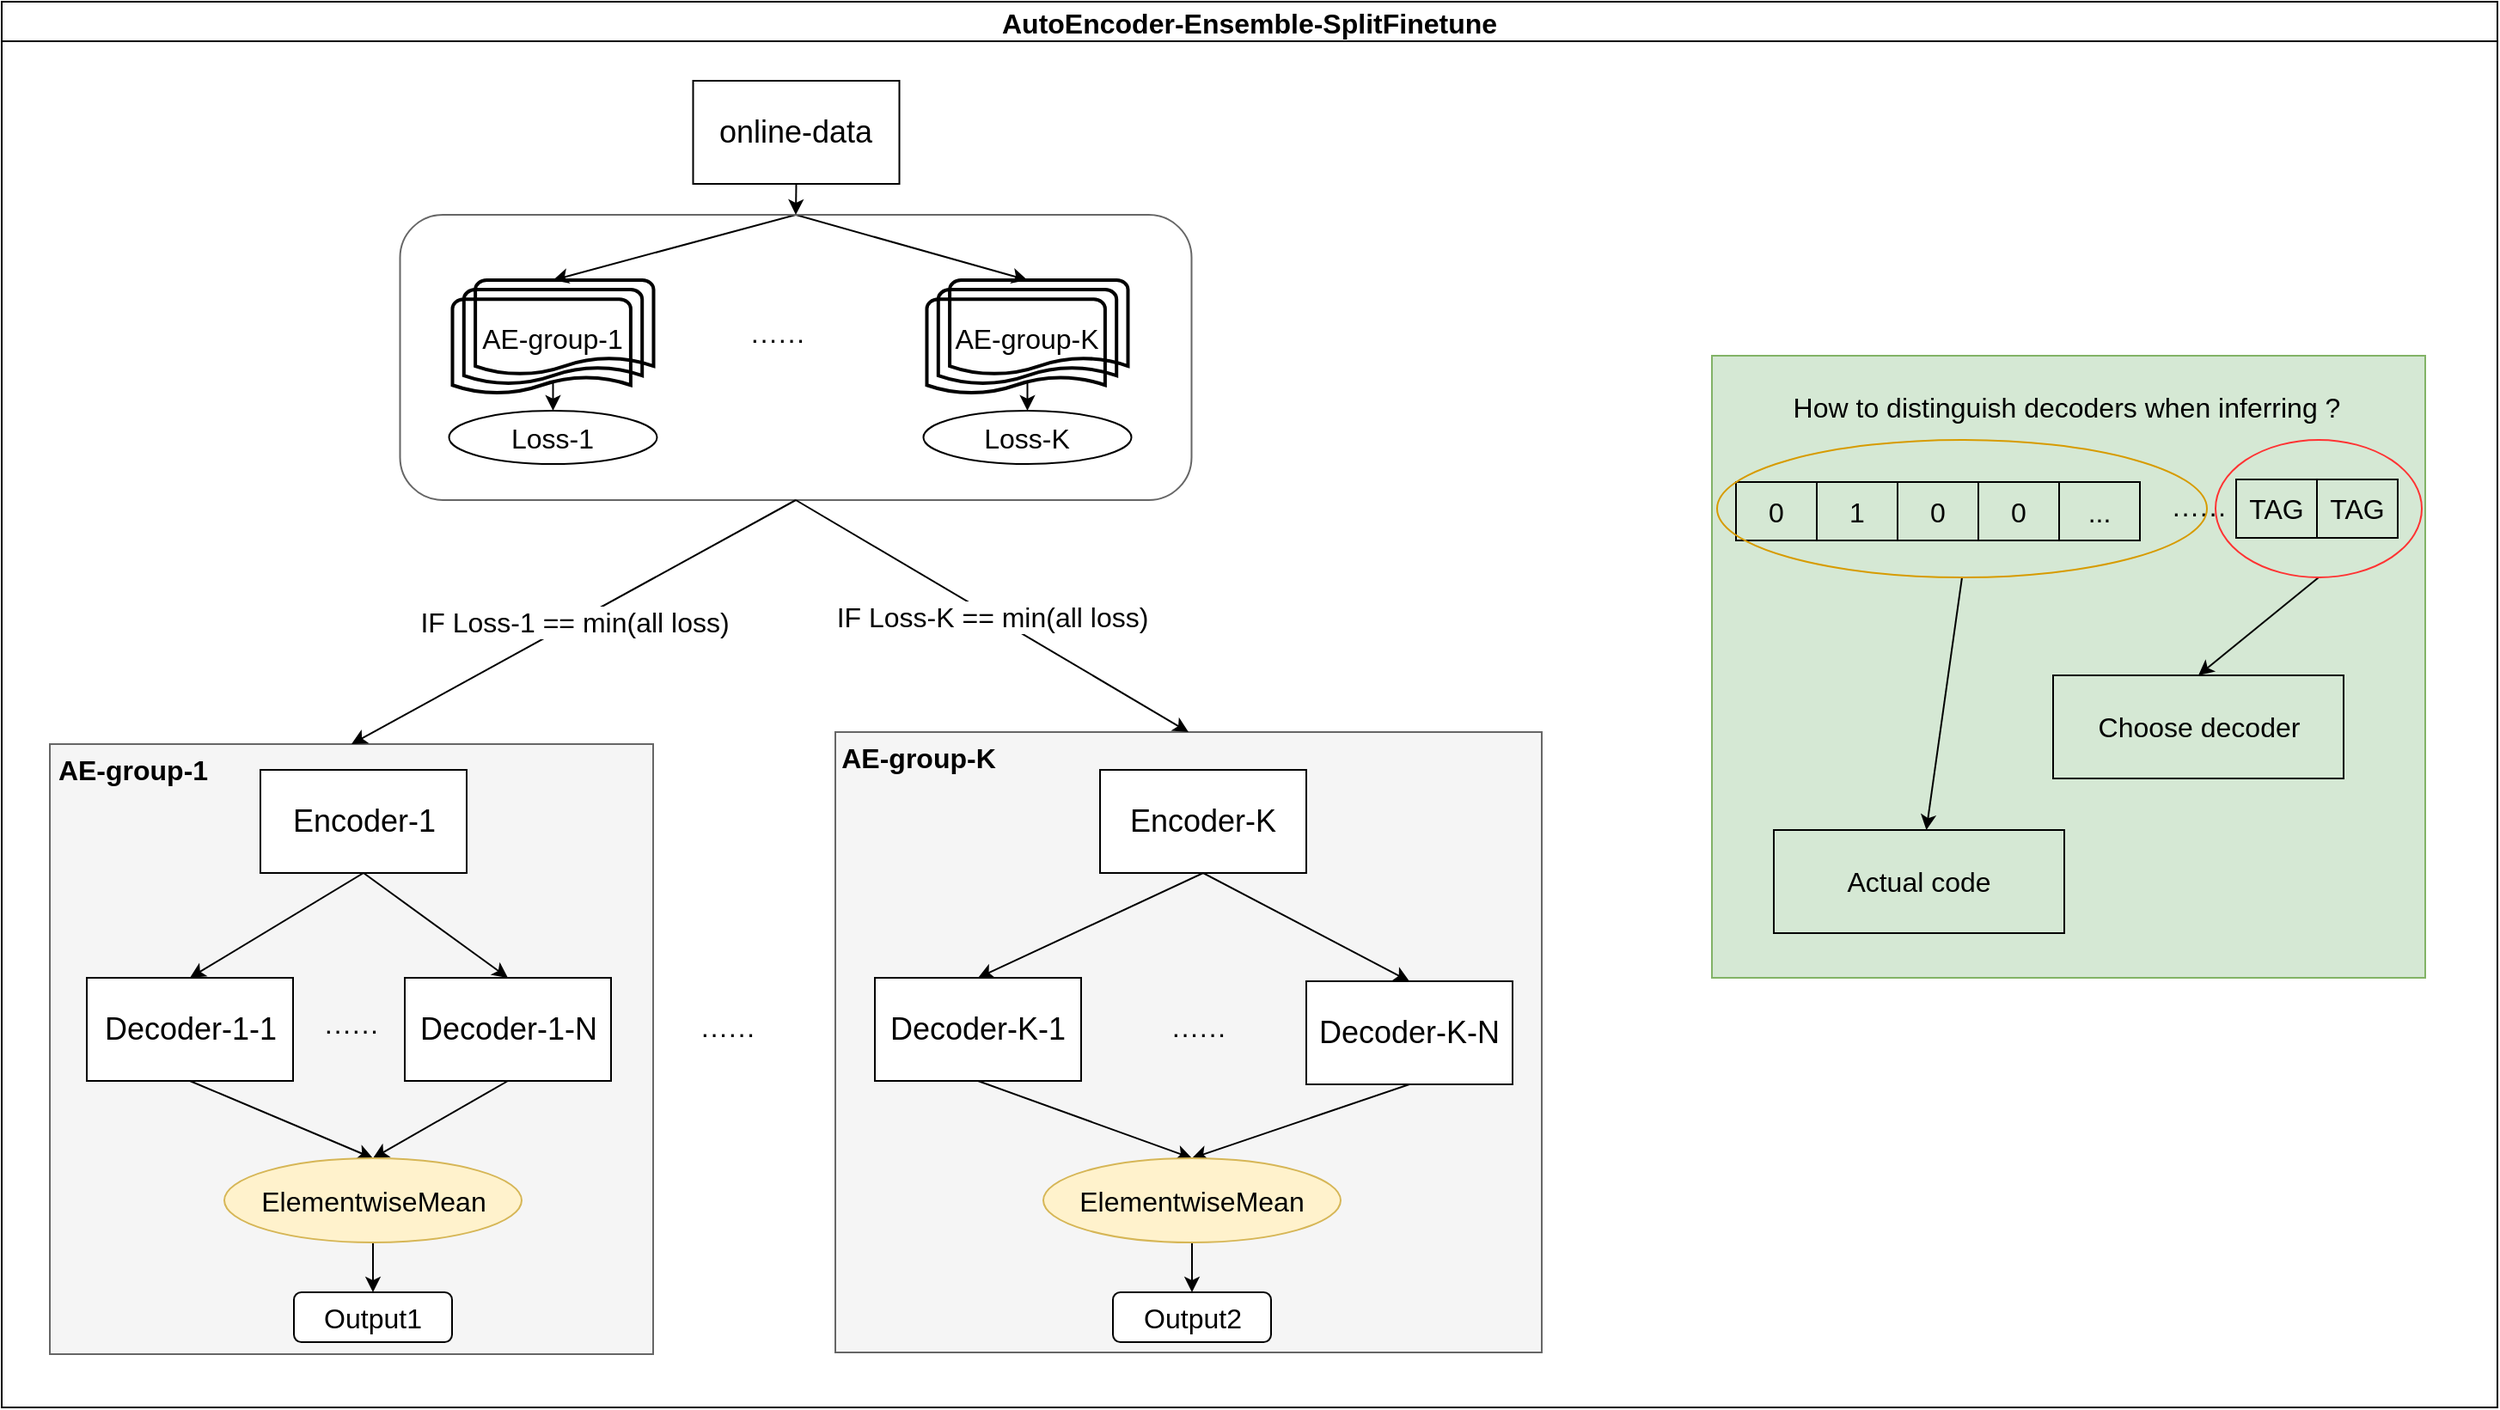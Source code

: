 <mxfile version="20.1.1" type="github">
  <diagram id="4RL0QO2y5Sd6n8bJavTg" name="Page-1">
    <mxGraphModel dx="2127" dy="979" grid="0" gridSize="10" guides="1" tooltips="1" connect="1" arrows="1" fold="1" page="0" pageScale="1" pageWidth="827" pageHeight="1169" math="0" shadow="0">
      <root>
        <mxCell id="0" />
        <mxCell id="1" parent="0" />
        <mxCell id="w3NTAJaa0J1Jvlo2QH89-1" value="AutoEncoder-Ensemble-SplitFinetune" style="swimlane;fontSize=16;" vertex="1" parent="1">
          <mxGeometry x="-66" y="94" width="1452" height="818" as="geometry" />
        </mxCell>
        <mxCell id="w3NTAJaa0J1Jvlo2QH89-60" style="edgeStyle=none;rounded=0;orthogonalLoop=1;jettySize=auto;html=1;exitX=0.5;exitY=0;exitDx=0;exitDy=0;entryX=0.5;entryY=0;entryDx=0;entryDy=0;entryPerimeter=0;fontSize=16;" edge="1" parent="w3NTAJaa0J1Jvlo2QH89-1" source="w3NTAJaa0J1Jvlo2QH89-51" target="w3NTAJaa0J1Jvlo2QH89-50">
          <mxGeometry relative="1" as="geometry" />
        </mxCell>
        <mxCell id="w3NTAJaa0J1Jvlo2QH89-61" style="edgeStyle=none;rounded=0;orthogonalLoop=1;jettySize=auto;html=1;exitX=0.5;exitY=0;exitDx=0;exitDy=0;entryX=0.5;entryY=0;entryDx=0;entryDy=0;entryPerimeter=0;fontSize=16;" edge="1" parent="w3NTAJaa0J1Jvlo2QH89-1" source="w3NTAJaa0J1Jvlo2QH89-51" target="w3NTAJaa0J1Jvlo2QH89-53">
          <mxGeometry relative="1" as="geometry" />
        </mxCell>
        <mxCell id="w3NTAJaa0J1Jvlo2QH89-51" value="" style="rounded=1;whiteSpace=wrap;html=1;fontSize=16;fillColor=none;fontColor=#333333;strokeColor=#666666;" vertex="1" parent="w3NTAJaa0J1Jvlo2QH89-1">
          <mxGeometry x="231.75" y="124" width="460.5" height="166" as="geometry" />
        </mxCell>
        <mxCell id="w3NTAJaa0J1Jvlo2QH89-47" value="" style="rounded=0;whiteSpace=wrap;html=1;fillColor=#f5f5f5;fontColor=#333333;strokeColor=#666666;" vertex="1" parent="w3NTAJaa0J1Jvlo2QH89-1">
          <mxGeometry x="485" y="425" width="411" height="361" as="geometry" />
        </mxCell>
        <mxCell id="w3NTAJaa0J1Jvlo2QH89-46" value="" style="rounded=0;whiteSpace=wrap;html=1;fillColor=#f5f5f5;fontColor=#333333;strokeColor=#666666;" vertex="1" parent="w3NTAJaa0J1Jvlo2QH89-1">
          <mxGeometry x="28" y="432" width="351" height="355" as="geometry" />
        </mxCell>
        <mxCell id="w3NTAJaa0J1Jvlo2QH89-2" style="rounded=0;orthogonalLoop=1;jettySize=auto;html=1;exitX=0.5;exitY=1;exitDx=0;exitDy=0;entryX=0.5;entryY=0;entryDx=0;entryDy=0;fontSize=16;" edge="1" parent="w3NTAJaa0J1Jvlo2QH89-1" source="w3NTAJaa0J1Jvlo2QH89-6" target="w3NTAJaa0J1Jvlo2QH89-8">
          <mxGeometry relative="1" as="geometry" />
        </mxCell>
        <mxCell id="w3NTAJaa0J1Jvlo2QH89-32" style="edgeStyle=none;rounded=0;orthogonalLoop=1;jettySize=auto;html=1;exitX=0.5;exitY=1;exitDx=0;exitDy=0;entryX=0.5;entryY=0;entryDx=0;entryDy=0;" edge="1" parent="w3NTAJaa0J1Jvlo2QH89-1" source="w3NTAJaa0J1Jvlo2QH89-6" target="w3NTAJaa0J1Jvlo2QH89-10">
          <mxGeometry relative="1" as="geometry" />
        </mxCell>
        <mxCell id="w3NTAJaa0J1Jvlo2QH89-6" value="&lt;font style=&quot;font-size: 18px;&quot;&gt;Encoder-1&lt;/font&gt;" style="rounded=0;whiteSpace=wrap;html=1;" vertex="1" parent="w3NTAJaa0J1Jvlo2QH89-1">
          <mxGeometry x="150.5" y="447" width="120" height="60" as="geometry" />
        </mxCell>
        <mxCell id="w3NTAJaa0J1Jvlo2QH89-7" style="edgeStyle=none;rounded=0;orthogonalLoop=1;jettySize=auto;html=1;exitX=0.5;exitY=1;exitDx=0;exitDy=0;entryX=0.5;entryY=0;entryDx=0;entryDy=0;" edge="1" parent="w3NTAJaa0J1Jvlo2QH89-1" source="w3NTAJaa0J1Jvlo2QH89-8" target="w3NTAJaa0J1Jvlo2QH89-17">
          <mxGeometry relative="1" as="geometry" />
        </mxCell>
        <mxCell id="w3NTAJaa0J1Jvlo2QH89-8" value="&lt;font style=&quot;font-size: 18px;&quot;&gt;Decoder-1-1&lt;br&gt;&lt;/font&gt;" style="rounded=0;whiteSpace=wrap;html=1;" vertex="1" parent="w3NTAJaa0J1Jvlo2QH89-1">
          <mxGeometry x="49.5" y="568" width="120" height="60" as="geometry" />
        </mxCell>
        <mxCell id="w3NTAJaa0J1Jvlo2QH89-9" style="edgeStyle=none;rounded=0;orthogonalLoop=1;jettySize=auto;html=1;exitX=0.5;exitY=1;exitDx=0;exitDy=0;entryX=0.5;entryY=0;entryDx=0;entryDy=0;" edge="1" parent="w3NTAJaa0J1Jvlo2QH89-1" source="w3NTAJaa0J1Jvlo2QH89-10" target="w3NTAJaa0J1Jvlo2QH89-17">
          <mxGeometry relative="1" as="geometry" />
        </mxCell>
        <mxCell id="w3NTAJaa0J1Jvlo2QH89-10" value="&lt;font style=&quot;font-size: 18px;&quot;&gt;Decoder-1-N&lt;br&gt;&lt;/font&gt;" style="rounded=0;whiteSpace=wrap;html=1;" vertex="1" parent="w3NTAJaa0J1Jvlo2QH89-1">
          <mxGeometry x="234.5" y="568" width="120" height="60" as="geometry" />
        </mxCell>
        <mxCell id="w3NTAJaa0J1Jvlo2QH89-36" style="edgeStyle=none;rounded=0;orthogonalLoop=1;jettySize=auto;html=1;exitX=0.5;exitY=1;exitDx=0;exitDy=0;entryX=0.5;entryY=0;entryDx=0;entryDy=0;" edge="1" parent="w3NTAJaa0J1Jvlo2QH89-1" source="w3NTAJaa0J1Jvlo2QH89-12" target="w3NTAJaa0J1Jvlo2QH89-35">
          <mxGeometry relative="1" as="geometry" />
        </mxCell>
        <mxCell id="w3NTAJaa0J1Jvlo2QH89-12" value="&lt;font style=&quot;font-size: 18px;&quot;&gt;Decoder-K-1&lt;br&gt;&lt;/font&gt;" style="rounded=0;whiteSpace=wrap;html=1;" vertex="1" parent="w3NTAJaa0J1Jvlo2QH89-1">
          <mxGeometry x="508" y="568" width="120" height="60" as="geometry" />
        </mxCell>
        <mxCell id="w3NTAJaa0J1Jvlo2QH89-37" style="edgeStyle=none;rounded=0;orthogonalLoop=1;jettySize=auto;html=1;exitX=0.5;exitY=1;exitDx=0;exitDy=0;entryX=0.5;entryY=0;entryDx=0;entryDy=0;" edge="1" parent="w3NTAJaa0J1Jvlo2QH89-1" source="w3NTAJaa0J1Jvlo2QH89-14" target="w3NTAJaa0J1Jvlo2QH89-35">
          <mxGeometry relative="1" as="geometry" />
        </mxCell>
        <mxCell id="w3NTAJaa0J1Jvlo2QH89-14" value="&lt;span style=&quot;font-size: 18px;&quot;&gt;Decoder-K-N&lt;/span&gt;" style="rounded=0;whiteSpace=wrap;html=1;" vertex="1" parent="w3NTAJaa0J1Jvlo2QH89-1">
          <mxGeometry x="759" y="570" width="120" height="60" as="geometry" />
        </mxCell>
        <mxCell id="w3NTAJaa0J1Jvlo2QH89-15" value="······" style="text;html=1;align=center;verticalAlign=middle;resizable=0;points=[];autosize=1;strokeColor=none;fillColor=none;fontSize=16;" vertex="1" parent="w3NTAJaa0J1Jvlo2QH89-1">
          <mxGeometry x="671" y="584.5" width="50" height="31" as="geometry" />
        </mxCell>
        <mxCell id="w3NTAJaa0J1Jvlo2QH89-16" style="edgeStyle=none;rounded=0;orthogonalLoop=1;jettySize=auto;html=1;exitX=0.5;exitY=1;exitDx=0;exitDy=0;entryX=0.5;entryY=0;entryDx=0;entryDy=0;" edge="1" parent="w3NTAJaa0J1Jvlo2QH89-1" source="w3NTAJaa0J1Jvlo2QH89-17" target="w3NTAJaa0J1Jvlo2QH89-18">
          <mxGeometry relative="1" as="geometry" />
        </mxCell>
        <mxCell id="w3NTAJaa0J1Jvlo2QH89-17" value="ElementwiseMean" style="ellipse;whiteSpace=wrap;html=1;fontSize=16;fillColor=#fff2cc;strokeColor=#d6b656;" vertex="1" parent="w3NTAJaa0J1Jvlo2QH89-1">
          <mxGeometry x="129.5" y="673" width="173" height="49" as="geometry" />
        </mxCell>
        <mxCell id="w3NTAJaa0J1Jvlo2QH89-18" value="Output1" style="rounded=1;whiteSpace=wrap;html=1;fontSize=16;" vertex="1" parent="w3NTAJaa0J1Jvlo2QH89-1">
          <mxGeometry x="170" y="751" width="92" height="29" as="geometry" />
        </mxCell>
        <mxCell id="w3NTAJaa0J1Jvlo2QH89-54" style="edgeStyle=none;rounded=0;orthogonalLoop=1;jettySize=auto;html=1;exitX=0.5;exitY=1;exitDx=0;exitDy=0;entryX=0.5;entryY=0;entryDx=0;entryDy=0;fontSize=16;" edge="1" parent="w3NTAJaa0J1Jvlo2QH89-1" source="w3NTAJaa0J1Jvlo2QH89-22" target="w3NTAJaa0J1Jvlo2QH89-51">
          <mxGeometry relative="1" as="geometry" />
        </mxCell>
        <mxCell id="w3NTAJaa0J1Jvlo2QH89-22" value="&lt;font style=&quot;font-size: 18px;&quot;&gt;online-data&lt;/font&gt;" style="rounded=0;whiteSpace=wrap;html=1;" vertex="1" parent="w3NTAJaa0J1Jvlo2QH89-1">
          <mxGeometry x="402.25" y="46" width="120" height="60" as="geometry" />
        </mxCell>
        <mxCell id="w3NTAJaa0J1Jvlo2QH89-30" style="edgeStyle=none;rounded=0;orthogonalLoop=1;jettySize=auto;html=1;exitX=0.5;exitY=1;exitDx=0;exitDy=0;entryX=0.5;entryY=0;entryDx=0;entryDy=0;" edge="1" parent="w3NTAJaa0J1Jvlo2QH89-1" source="w3NTAJaa0J1Jvlo2QH89-24" target="w3NTAJaa0J1Jvlo2QH89-12">
          <mxGeometry relative="1" as="geometry" />
        </mxCell>
        <mxCell id="w3NTAJaa0J1Jvlo2QH89-34" style="edgeStyle=none;rounded=0;orthogonalLoop=1;jettySize=auto;html=1;exitX=0.5;exitY=1;exitDx=0;exitDy=0;entryX=0.5;entryY=0;entryDx=0;entryDy=0;" edge="1" parent="w3NTAJaa0J1Jvlo2QH89-1" source="w3NTAJaa0J1Jvlo2QH89-24" target="w3NTAJaa0J1Jvlo2QH89-14">
          <mxGeometry relative="1" as="geometry" />
        </mxCell>
        <mxCell id="w3NTAJaa0J1Jvlo2QH89-24" value="&lt;font style=&quot;font-size: 18px;&quot;&gt;Encoder-K&lt;/font&gt;" style="rounded=0;whiteSpace=wrap;html=1;" vertex="1" parent="w3NTAJaa0J1Jvlo2QH89-1">
          <mxGeometry x="639" y="447" width="120" height="60" as="geometry" />
        </mxCell>
        <mxCell id="w3NTAJaa0J1Jvlo2QH89-33" value="······" style="text;html=1;align=center;verticalAlign=middle;resizable=0;points=[];autosize=1;strokeColor=none;fillColor=none;fontSize=16;" vertex="1" parent="w3NTAJaa0J1Jvlo2QH89-1">
          <mxGeometry x="177.5" y="582.5" width="50" height="31" as="geometry" />
        </mxCell>
        <mxCell id="w3NTAJaa0J1Jvlo2QH89-40" style="edgeStyle=none;rounded=0;orthogonalLoop=1;jettySize=auto;html=1;exitX=0.5;exitY=1;exitDx=0;exitDy=0;entryX=0.5;entryY=0;entryDx=0;entryDy=0;" edge="1" parent="w3NTAJaa0J1Jvlo2QH89-1" source="w3NTAJaa0J1Jvlo2QH89-35" target="w3NTAJaa0J1Jvlo2QH89-39">
          <mxGeometry relative="1" as="geometry" />
        </mxCell>
        <mxCell id="w3NTAJaa0J1Jvlo2QH89-35" value="ElementwiseMean" style="ellipse;whiteSpace=wrap;html=1;fontSize=16;fillColor=#fff2cc;strokeColor=#d6b656;" vertex="1" parent="w3NTAJaa0J1Jvlo2QH89-1">
          <mxGeometry x="606" y="673" width="173" height="49" as="geometry" />
        </mxCell>
        <mxCell id="w3NTAJaa0J1Jvlo2QH89-39" value="Output2" style="rounded=1;whiteSpace=wrap;html=1;fontSize=16;" vertex="1" parent="w3NTAJaa0J1Jvlo2QH89-1">
          <mxGeometry x="646.5" y="751" width="92" height="29" as="geometry" />
        </mxCell>
        <mxCell id="w3NTAJaa0J1Jvlo2QH89-43" value="······" style="text;html=1;align=center;verticalAlign=middle;resizable=0;points=[];autosize=1;strokeColor=none;fillColor=none;fontSize=16;" vertex="1" parent="w3NTAJaa0J1Jvlo2QH89-1">
          <mxGeometry x="397" y="584.5" width="50" height="31" as="geometry" />
        </mxCell>
        <mxCell id="w3NTAJaa0J1Jvlo2QH89-48" value="&lt;b&gt;&lt;font style=&quot;font-size: 16px;&quot;&gt;AE-group-1&lt;/font&gt;&lt;/b&gt;" style="text;html=1;strokeColor=none;fillColor=none;align=center;verticalAlign=middle;whiteSpace=wrap;rounded=0;" vertex="1" parent="w3NTAJaa0J1Jvlo2QH89-1">
          <mxGeometry x="23" y="432" width="107" height="30" as="geometry" />
        </mxCell>
        <mxCell id="w3NTAJaa0J1Jvlo2QH89-49" value="&lt;b&gt;&lt;font style=&quot;font-size: 16px;&quot;&gt;AE-group-K&lt;/font&gt;&lt;/b&gt;" style="text;html=1;strokeColor=none;fillColor=none;align=center;verticalAlign=middle;whiteSpace=wrap;rounded=0;" vertex="1" parent="w3NTAJaa0J1Jvlo2QH89-1">
          <mxGeometry x="485" y="425" width="97" height="30" as="geometry" />
        </mxCell>
        <mxCell id="w3NTAJaa0J1Jvlo2QH89-56" style="edgeStyle=none;rounded=0;orthogonalLoop=1;jettySize=auto;html=1;exitX=0.5;exitY=0.88;exitDx=0;exitDy=0;exitPerimeter=0;entryX=0.5;entryY=0;entryDx=0;entryDy=0;fontSize=16;" edge="1" parent="w3NTAJaa0J1Jvlo2QH89-1" source="w3NTAJaa0J1Jvlo2QH89-50" target="w3NTAJaa0J1Jvlo2QH89-55">
          <mxGeometry relative="1" as="geometry" />
        </mxCell>
        <mxCell id="w3NTAJaa0J1Jvlo2QH89-50" value="AE-group-1" style="strokeWidth=2;html=1;shape=mxgraph.flowchart.multi-document;whiteSpace=wrap;fontSize=16;fillColor=none;" vertex="1" parent="w3NTAJaa0J1Jvlo2QH89-1">
          <mxGeometry x="262.25" y="162" width="117" height="67" as="geometry" />
        </mxCell>
        <mxCell id="w3NTAJaa0J1Jvlo2QH89-52" value="······" style="text;html=1;align=center;verticalAlign=middle;resizable=0;points=[];autosize=1;strokeColor=none;fillColor=none;fontSize=16;" vertex="1" parent="w3NTAJaa0J1Jvlo2QH89-1">
          <mxGeometry x="426.25" y="180" width="50" height="31" as="geometry" />
        </mxCell>
        <mxCell id="w3NTAJaa0J1Jvlo2QH89-58" style="edgeStyle=none;rounded=0;orthogonalLoop=1;jettySize=auto;html=1;exitX=0.5;exitY=0.88;exitDx=0;exitDy=0;exitPerimeter=0;entryX=0.5;entryY=0;entryDx=0;entryDy=0;fontSize=16;" edge="1" parent="w3NTAJaa0J1Jvlo2QH89-1" source="w3NTAJaa0J1Jvlo2QH89-53" target="w3NTAJaa0J1Jvlo2QH89-57">
          <mxGeometry relative="1" as="geometry" />
        </mxCell>
        <mxCell id="w3NTAJaa0J1Jvlo2QH89-53" value="AE-group-K" style="strokeWidth=2;html=1;shape=mxgraph.flowchart.multi-document;whiteSpace=wrap;fontSize=16;fillColor=none;" vertex="1" parent="w3NTAJaa0J1Jvlo2QH89-1">
          <mxGeometry x="538.25" y="162" width="117" height="67" as="geometry" />
        </mxCell>
        <mxCell id="w3NTAJaa0J1Jvlo2QH89-55" value="Loss-1" style="ellipse;whiteSpace=wrap;html=1;fontSize=16;fillColor=none;" vertex="1" parent="w3NTAJaa0J1Jvlo2QH89-1">
          <mxGeometry x="260.25" y="238" width="121" height="31" as="geometry" />
        </mxCell>
        <mxCell id="w3NTAJaa0J1Jvlo2QH89-57" value="Loss-K" style="ellipse;whiteSpace=wrap;html=1;fontSize=16;fillColor=none;" vertex="1" parent="w3NTAJaa0J1Jvlo2QH89-1">
          <mxGeometry x="536.25" y="238" width="121" height="31" as="geometry" />
        </mxCell>
        <mxCell id="w3NTAJaa0J1Jvlo2QH89-59" style="edgeStyle=none;rounded=0;orthogonalLoop=1;jettySize=auto;html=1;exitX=0.5;exitY=0;exitDx=0;exitDy=0;fontSize=16;" edge="1" parent="w3NTAJaa0J1Jvlo2QH89-1" source="w3NTAJaa0J1Jvlo2QH89-51" target="w3NTAJaa0J1Jvlo2QH89-51">
          <mxGeometry relative="1" as="geometry" />
        </mxCell>
        <mxCell id="w3NTAJaa0J1Jvlo2QH89-62" value="" style="endArrow=classic;html=1;rounded=0;fontSize=16;exitX=0.5;exitY=1;exitDx=0;exitDy=0;entryX=0.5;entryY=0;entryDx=0;entryDy=0;" edge="1" parent="w3NTAJaa0J1Jvlo2QH89-1" source="w3NTAJaa0J1Jvlo2QH89-51" target="w3NTAJaa0J1Jvlo2QH89-46">
          <mxGeometry relative="1" as="geometry">
            <mxPoint x="428" y="370" as="sourcePoint" />
            <mxPoint x="528" y="370" as="targetPoint" />
          </mxGeometry>
        </mxCell>
        <mxCell id="w3NTAJaa0J1Jvlo2QH89-63" value="IF Loss-1 == min(all loss)" style="edgeLabel;resizable=0;html=1;align=center;verticalAlign=middle;fontSize=16;fillColor=none;" connectable="0" vertex="1" parent="w3NTAJaa0J1Jvlo2QH89-62">
          <mxGeometry relative="1" as="geometry" />
        </mxCell>
        <mxCell id="w3NTAJaa0J1Jvlo2QH89-65" value="" style="endArrow=classic;html=1;rounded=0;fontSize=16;exitX=0.5;exitY=1;exitDx=0;exitDy=0;entryX=0.5;entryY=0;entryDx=0;entryDy=0;" edge="1" parent="w3NTAJaa0J1Jvlo2QH89-1" source="w3NTAJaa0J1Jvlo2QH89-51" target="w3NTAJaa0J1Jvlo2QH89-47">
          <mxGeometry relative="1" as="geometry">
            <mxPoint x="515.25" y="327" as="sourcePoint" />
            <mxPoint x="297" y="471" as="targetPoint" />
          </mxGeometry>
        </mxCell>
        <mxCell id="w3NTAJaa0J1Jvlo2QH89-66" value="IF Loss-K == min(all loss)" style="edgeLabel;resizable=0;html=1;align=center;verticalAlign=middle;fontSize=16;fillColor=none;" connectable="0" vertex="1" parent="w3NTAJaa0J1Jvlo2QH89-65">
          <mxGeometry relative="1" as="geometry" />
        </mxCell>
        <mxCell id="w3NTAJaa0J1Jvlo2QH89-67" value="" style="rounded=0;whiteSpace=wrap;html=1;fontSize=16;fillColor=#d5e8d4;strokeColor=#82b366;" vertex="1" parent="w3NTAJaa0J1Jvlo2QH89-1">
          <mxGeometry x="995" y="206" width="415" height="362" as="geometry" />
        </mxCell>
        <mxCell id="w3NTAJaa0J1Jvlo2QH89-68" value="How to&amp;nbsp;distinguish decoders when inferring ?" style="text;html=1;strokeColor=none;fillColor=none;align=center;verticalAlign=middle;whiteSpace=wrap;rounded=0;fontSize=16;" vertex="1" parent="w3NTAJaa0J1Jvlo2QH89-1">
          <mxGeometry x="1037" y="221" width="329" height="30" as="geometry" />
        </mxCell>
        <mxCell id="w3NTAJaa0J1Jvlo2QH89-83" value="0" style="rounded=0;whiteSpace=wrap;html=1;fontSize=16;fillColor=none;" vertex="1" parent="w3NTAJaa0J1Jvlo2QH89-1">
          <mxGeometry x="1009" y="279.5" width="47" height="34" as="geometry" />
        </mxCell>
        <mxCell id="w3NTAJaa0J1Jvlo2QH89-84" value="1" style="rounded=0;whiteSpace=wrap;html=1;fontSize=16;fillColor=none;" vertex="1" parent="w3NTAJaa0J1Jvlo2QH89-1">
          <mxGeometry x="1056" y="279.5" width="47" height="34" as="geometry" />
        </mxCell>
        <mxCell id="w3NTAJaa0J1Jvlo2QH89-85" value="0" style="rounded=0;whiteSpace=wrap;html=1;fontSize=16;fillColor=none;" vertex="1" parent="w3NTAJaa0J1Jvlo2QH89-1">
          <mxGeometry x="1103" y="279.5" width="47" height="34" as="geometry" />
        </mxCell>
        <mxCell id="w3NTAJaa0J1Jvlo2QH89-86" value="0" style="rounded=0;whiteSpace=wrap;html=1;fontSize=16;fillColor=none;" vertex="1" parent="w3NTAJaa0J1Jvlo2QH89-1">
          <mxGeometry x="1150" y="279.5" width="47" height="34" as="geometry" />
        </mxCell>
        <mxCell id="w3NTAJaa0J1Jvlo2QH89-87" value="..." style="rounded=0;whiteSpace=wrap;html=1;fontSize=16;fillColor=none;" vertex="1" parent="w3NTAJaa0J1Jvlo2QH89-1">
          <mxGeometry x="1197" y="279.5" width="47" height="34" as="geometry" />
        </mxCell>
        <mxCell id="w3NTAJaa0J1Jvlo2QH89-88" value="······" style="text;html=1;align=center;verticalAlign=middle;resizable=0;points=[];autosize=1;strokeColor=none;fillColor=none;fontSize=16;" vertex="1" parent="w3NTAJaa0J1Jvlo2QH89-1">
          <mxGeometry x="1253" y="281" width="50" height="31" as="geometry" />
        </mxCell>
        <mxCell id="w3NTAJaa0J1Jvlo2QH89-89" value="TAG" style="rounded=0;whiteSpace=wrap;html=1;fontSize=16;fillColor=none;" vertex="1" parent="w3NTAJaa0J1Jvlo2QH89-1">
          <mxGeometry x="1300" y="278" width="47" height="34" as="geometry" />
        </mxCell>
        <mxCell id="w3NTAJaa0J1Jvlo2QH89-90" value="TAG" style="rounded=0;whiteSpace=wrap;html=1;fontSize=16;fillColor=none;" vertex="1" parent="w3NTAJaa0J1Jvlo2QH89-1">
          <mxGeometry x="1347" y="278" width="47" height="34" as="geometry" />
        </mxCell>
        <mxCell id="w3NTAJaa0J1Jvlo2QH89-95" style="edgeStyle=none;rounded=0;orthogonalLoop=1;jettySize=auto;html=1;exitX=0.5;exitY=1;exitDx=0;exitDy=0;fontSize=16;entryX=0.5;entryY=0;entryDx=0;entryDy=0;" edge="1" parent="w3NTAJaa0J1Jvlo2QH89-1" source="w3NTAJaa0J1Jvlo2QH89-91" target="w3NTAJaa0J1Jvlo2QH89-92">
          <mxGeometry relative="1" as="geometry" />
        </mxCell>
        <mxCell id="w3NTAJaa0J1Jvlo2QH89-91" value="" style="ellipse;whiteSpace=wrap;html=1;fontSize=16;fillColor=none;strokeColor=#FF3333;" vertex="1" parent="w3NTAJaa0J1Jvlo2QH89-1">
          <mxGeometry x="1288" y="255" width="120" height="80" as="geometry" />
        </mxCell>
        <mxCell id="w3NTAJaa0J1Jvlo2QH89-92" value="Choose decoder" style="rounded=0;whiteSpace=wrap;html=1;fontSize=16;fillColor=none;" vertex="1" parent="w3NTAJaa0J1Jvlo2QH89-1">
          <mxGeometry x="1193.5" y="392" width="169" height="60" as="geometry" />
        </mxCell>
        <mxCell id="w3NTAJaa0J1Jvlo2QH89-98" style="edgeStyle=none;rounded=0;orthogonalLoop=1;jettySize=auto;html=1;exitX=0.5;exitY=1;exitDx=0;exitDy=0;fontSize=16;" edge="1" parent="w3NTAJaa0J1Jvlo2QH89-1" source="w3NTAJaa0J1Jvlo2QH89-96" target="w3NTAJaa0J1Jvlo2QH89-97">
          <mxGeometry relative="1" as="geometry" />
        </mxCell>
        <mxCell id="w3NTAJaa0J1Jvlo2QH89-96" value="" style="ellipse;whiteSpace=wrap;html=1;fontSize=16;strokeColor=#d79b00;fillColor=none;" vertex="1" parent="w3NTAJaa0J1Jvlo2QH89-1">
          <mxGeometry x="998" y="255" width="285" height="80" as="geometry" />
        </mxCell>
        <mxCell id="w3NTAJaa0J1Jvlo2QH89-97" value="Actual code" style="rounded=0;whiteSpace=wrap;html=1;fontSize=16;fillColor=none;" vertex="1" parent="w3NTAJaa0J1Jvlo2QH89-1">
          <mxGeometry x="1031" y="482" width="169" height="60" as="geometry" />
        </mxCell>
      </root>
    </mxGraphModel>
  </diagram>
</mxfile>
